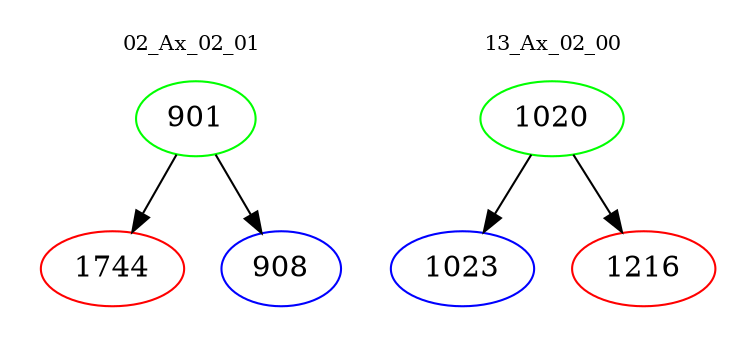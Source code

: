 digraph{
subgraph cluster_0 {
color = white
label = "02_Ax_02_01";
fontsize=10;
T0_901 [label="901", color="green"]
T0_901 -> T0_1744 [color="black"]
T0_1744 [label="1744", color="red"]
T0_901 -> T0_908 [color="black"]
T0_908 [label="908", color="blue"]
}
subgraph cluster_1 {
color = white
label = "13_Ax_02_00";
fontsize=10;
T1_1020 [label="1020", color="green"]
T1_1020 -> T1_1023 [color="black"]
T1_1023 [label="1023", color="blue"]
T1_1020 -> T1_1216 [color="black"]
T1_1216 [label="1216", color="red"]
}
}

